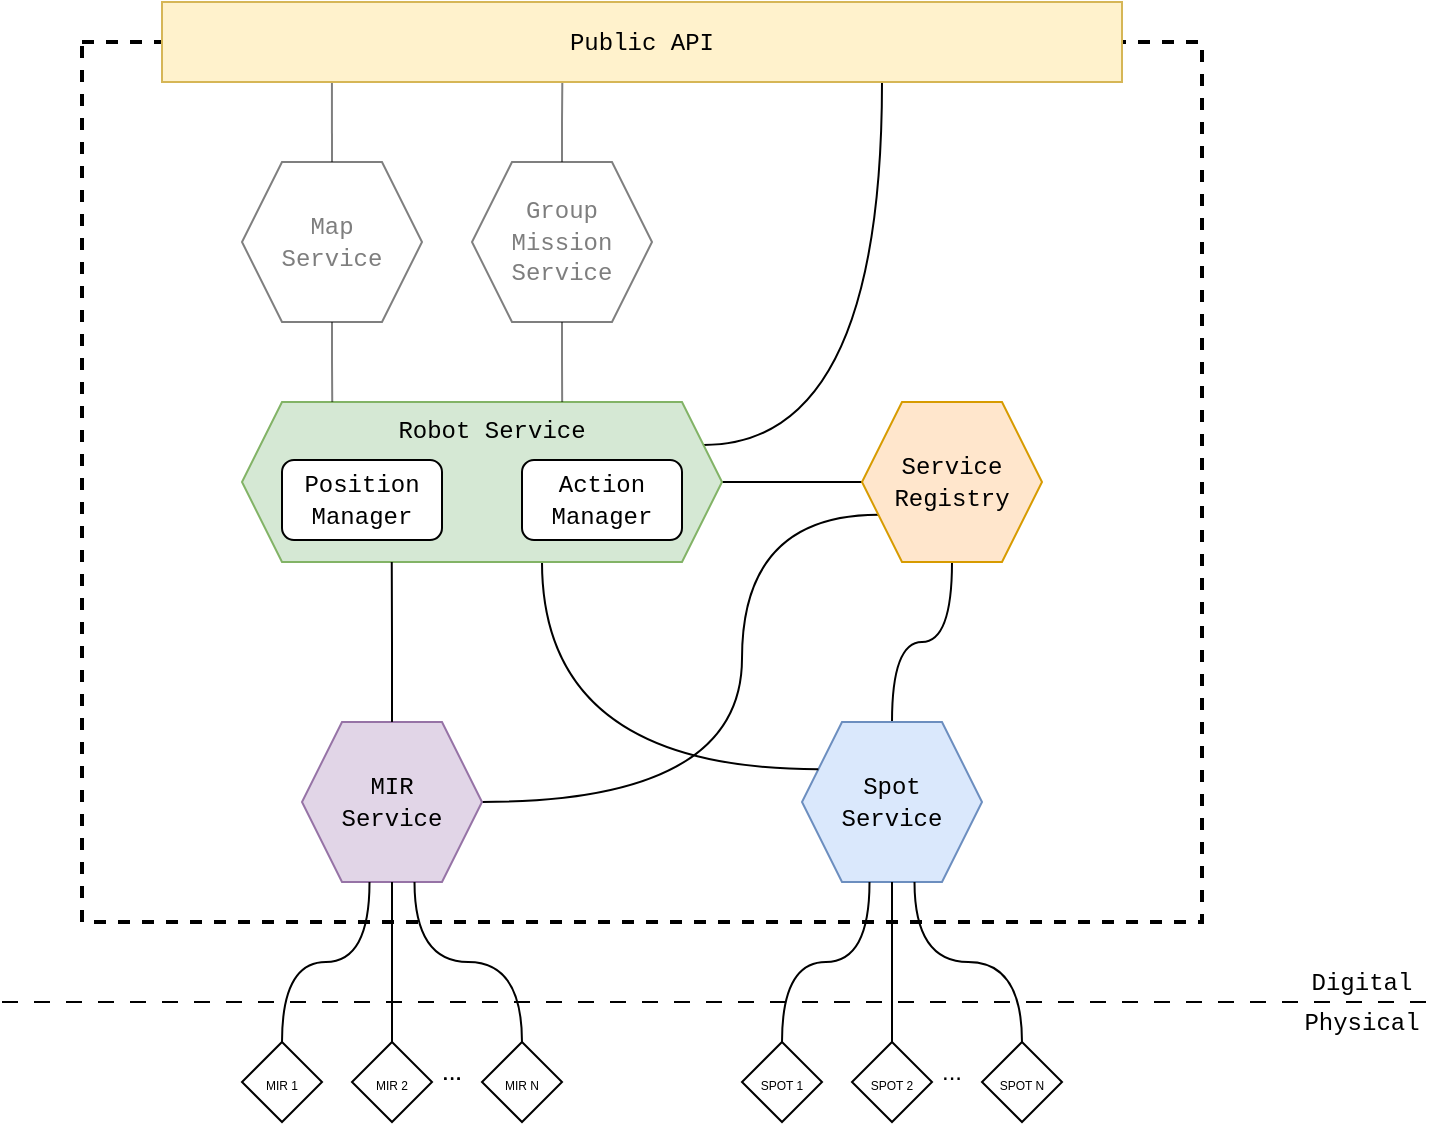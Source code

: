 <mxfile version="26.0.16">
  <diagram name="Pagina-1" id="q0dWU3GEq5jUtGSzfW-d">
    <mxGraphModel dx="1185" dy="626" grid="1" gridSize="10" guides="1" tooltips="1" connect="1" arrows="1" fold="1" page="1" pageScale="1" pageWidth="827" pageHeight="1169" math="0" shadow="0">
      <root>
        <mxCell id="0" />
        <mxCell id="1" parent="0" />
        <mxCell id="ojFCDxmx5VOatYl41Mf3-44" value="" style="rounded=0;whiteSpace=wrap;html=1;fillColor=none;dashed=1;strokeWidth=2;" vertex="1" parent="1">
          <mxGeometry x="40" y="60" width="560" height="440" as="geometry" />
        </mxCell>
        <mxCell id="ojFCDxmx5VOatYl41Mf3-42" style="edgeStyle=orthogonalEdgeStyle;rounded=0;orthogonalLoop=1;jettySize=auto;html=1;exitX=1;exitY=0.5;exitDx=0;exitDy=0;entryX=0;entryY=0.75;entryDx=0;entryDy=0;curved=1;endArrow=none;startFill=0;" edge="1" parent="1" source="ojFCDxmx5VOatYl41Mf3-1" target="ojFCDxmx5VOatYl41Mf3-3">
          <mxGeometry relative="1" as="geometry">
            <Array as="points">
              <mxPoint x="370" y="440" />
              <mxPoint x="370" y="296" />
            </Array>
          </mxGeometry>
        </mxCell>
        <mxCell id="ojFCDxmx5VOatYl41Mf3-1" value="&lt;font face=&quot;Courier New&quot;&gt;MIR&lt;br&gt;Service&lt;/font&gt;" style="shape=hexagon;perimeter=hexagonPerimeter2;whiteSpace=wrap;html=1;fixedSize=1;fillColor=#e1d5e7;strokeColor=#9673a6;" vertex="1" parent="1">
          <mxGeometry x="150" y="400" width="90" height="80" as="geometry" />
        </mxCell>
        <mxCell id="ojFCDxmx5VOatYl41Mf3-29" style="edgeStyle=orthogonalEdgeStyle;rounded=0;orthogonalLoop=1;jettySize=auto;html=1;exitX=0.5;exitY=0;exitDx=0;exitDy=0;entryX=0.5;entryY=1;entryDx=0;entryDy=0;curved=1;endArrow=none;startFill=0;" edge="1" parent="1" source="ojFCDxmx5VOatYl41Mf3-2" target="ojFCDxmx5VOatYl41Mf3-3">
          <mxGeometry relative="1" as="geometry" />
        </mxCell>
        <mxCell id="ojFCDxmx5VOatYl41Mf3-2" value="&lt;font face=&quot;Courier New&quot;&gt;Spot&lt;br&gt;Service&lt;/font&gt;" style="shape=hexagon;perimeter=hexagonPerimeter2;whiteSpace=wrap;html=1;fixedSize=1;fillColor=#dae8fc;strokeColor=#6c8ebf;" vertex="1" parent="1">
          <mxGeometry x="400" y="400" width="90" height="80" as="geometry" />
        </mxCell>
        <mxCell id="ojFCDxmx5VOatYl41Mf3-27" style="edgeStyle=orthogonalEdgeStyle;rounded=0;orthogonalLoop=1;jettySize=auto;html=1;exitX=0;exitY=0.5;exitDx=0;exitDy=0;entryX=1;entryY=0.5;entryDx=0;entryDy=0;endArrow=none;startFill=0;" edge="1" parent="1" source="ojFCDxmx5VOatYl41Mf3-3" target="ojFCDxmx5VOatYl41Mf3-4">
          <mxGeometry relative="1" as="geometry" />
        </mxCell>
        <mxCell id="ojFCDxmx5VOatYl41Mf3-3" value="&lt;font face=&quot;Courier New&quot;&gt;Service&lt;br&gt;Registry&lt;/font&gt;" style="shape=hexagon;perimeter=hexagonPerimeter2;whiteSpace=wrap;html=1;fixedSize=1;fillColor=#ffe6cc;strokeColor=#d79b00;" vertex="1" parent="1">
          <mxGeometry x="430" y="240" width="90" height="80" as="geometry" />
        </mxCell>
        <mxCell id="ojFCDxmx5VOatYl41Mf3-33" style="edgeStyle=orthogonalEdgeStyle;rounded=0;orthogonalLoop=1;jettySize=auto;html=1;exitX=0.625;exitY=1;exitDx=0;exitDy=0;entryX=0;entryY=0.25;entryDx=0;entryDy=0;curved=1;endArrow=none;startFill=0;" edge="1" parent="1" source="ojFCDxmx5VOatYl41Mf3-4" target="ojFCDxmx5VOatYl41Mf3-2">
          <mxGeometry relative="1" as="geometry">
            <Array as="points">
              <mxPoint x="270" y="424" />
            </Array>
          </mxGeometry>
        </mxCell>
        <mxCell id="ojFCDxmx5VOatYl41Mf3-43" style="edgeStyle=orthogonalEdgeStyle;rounded=0;orthogonalLoop=1;jettySize=auto;html=1;exitX=1;exitY=0.25;exitDx=0;exitDy=0;entryX=0.75;entryY=1;entryDx=0;entryDy=0;curved=1;endArrow=none;startFill=0;" edge="1" parent="1" source="ojFCDxmx5VOatYl41Mf3-4" target="ojFCDxmx5VOatYl41Mf3-10">
          <mxGeometry relative="1" as="geometry">
            <Array as="points">
              <mxPoint x="440" y="262" />
            </Array>
          </mxGeometry>
        </mxCell>
        <mxCell id="ojFCDxmx5VOatYl41Mf3-4" value="" style="shape=hexagon;perimeter=hexagonPerimeter2;whiteSpace=wrap;html=1;fixedSize=1;fillColor=#d5e8d4;strokeColor=#82b366;" vertex="1" parent="1">
          <mxGeometry x="120" y="240" width="240" height="80" as="geometry" />
        </mxCell>
        <mxCell id="ojFCDxmx5VOatYl41Mf3-5" value="&lt;font face=&quot;Courier New&quot;&gt;Position&lt;br&gt;Manager&lt;/font&gt;" style="rounded=1;whiteSpace=wrap;html=1;" vertex="1" parent="1">
          <mxGeometry x="140" y="269" width="80" height="40" as="geometry" />
        </mxCell>
        <mxCell id="ojFCDxmx5VOatYl41Mf3-6" value="&lt;font face=&quot;Courier New&quot;&gt;Action&lt;br&gt;Manager&lt;/font&gt;" style="rounded=1;whiteSpace=wrap;html=1;" vertex="1" parent="1">
          <mxGeometry x="260" y="269" width="80" height="40" as="geometry" />
        </mxCell>
        <mxCell id="ojFCDxmx5VOatYl41Mf3-7" value="&lt;font face=&quot;Courier New&quot;&gt;Map&lt;br&gt;Service&lt;/font&gt;" style="shape=hexagon;perimeter=hexagonPerimeter2;whiteSpace=wrap;html=1;fixedSize=1;opacity=50;textOpacity=50;" vertex="1" parent="1">
          <mxGeometry x="120" y="120" width="90" height="80" as="geometry" />
        </mxCell>
        <mxCell id="ojFCDxmx5VOatYl41Mf3-8" value="&lt;font face=&quot;Courier New&quot;&gt;Group&lt;br&gt;Mission&lt;br&gt;Service&lt;/font&gt;" style="shape=hexagon;perimeter=hexagonPerimeter2;whiteSpace=wrap;html=1;fixedSize=1;opacity=50;textOpacity=50;" vertex="1" parent="1">
          <mxGeometry x="235" y="120" width="90" height="80" as="geometry" />
        </mxCell>
        <mxCell id="ojFCDxmx5VOatYl41Mf3-9" value="&lt;font face=&quot;Courier New&quot;&gt;Robot Service&lt;/font&gt;" style="text;html=1;align=center;verticalAlign=middle;whiteSpace=wrap;rounded=0;" vertex="1" parent="1">
          <mxGeometry x="195" y="244" width="100" height="20" as="geometry" />
        </mxCell>
        <mxCell id="ojFCDxmx5VOatYl41Mf3-17" style="edgeStyle=orthogonalEdgeStyle;rounded=0;orthogonalLoop=1;jettySize=auto;html=1;exitX=0.5;exitY=0;exitDx=0;exitDy=0;entryX=0.375;entryY=1;entryDx=0;entryDy=0;endArrow=none;startFill=0;curved=1;" edge="1" parent="1" source="ojFCDxmx5VOatYl41Mf3-11" target="ojFCDxmx5VOatYl41Mf3-1">
          <mxGeometry relative="1" as="geometry" />
        </mxCell>
        <mxCell id="ojFCDxmx5VOatYl41Mf3-11" value="&lt;font style=&quot;font-size: 6px;&quot;&gt;MIR 1&lt;/font&gt;" style="rhombus;whiteSpace=wrap;html=1;" vertex="1" parent="1">
          <mxGeometry x="120" y="560" width="40" height="40" as="geometry" />
        </mxCell>
        <mxCell id="ojFCDxmx5VOatYl41Mf3-18" style="edgeStyle=orthogonalEdgeStyle;rounded=0;orthogonalLoop=1;jettySize=auto;html=1;exitX=0.5;exitY=0;exitDx=0;exitDy=0;entryX=0.5;entryY=1;entryDx=0;entryDy=0;curved=1;endArrow=none;startFill=0;" edge="1" parent="1" source="ojFCDxmx5VOatYl41Mf3-12" target="ojFCDxmx5VOatYl41Mf3-1">
          <mxGeometry relative="1" as="geometry" />
        </mxCell>
        <mxCell id="ojFCDxmx5VOatYl41Mf3-12" value="&lt;font style=&quot;font-size: 6px;&quot;&gt;MIR 2&lt;/font&gt;" style="rhombus;whiteSpace=wrap;html=1;" vertex="1" parent="1">
          <mxGeometry x="175" y="560" width="40" height="40" as="geometry" />
        </mxCell>
        <mxCell id="ojFCDxmx5VOatYl41Mf3-19" style="edgeStyle=orthogonalEdgeStyle;rounded=0;orthogonalLoop=1;jettySize=auto;html=1;exitX=0.5;exitY=0;exitDx=0;exitDy=0;entryX=0.625;entryY=1;entryDx=0;entryDy=0;curved=1;endArrow=none;startFill=0;" edge="1" parent="1" source="ojFCDxmx5VOatYl41Mf3-13" target="ojFCDxmx5VOatYl41Mf3-1">
          <mxGeometry relative="1" as="geometry" />
        </mxCell>
        <mxCell id="ojFCDxmx5VOatYl41Mf3-13" value="&lt;font style=&quot;font-size: 6px;&quot;&gt;MIR N&lt;/font&gt;" style="rhombus;whiteSpace=wrap;html=1;" vertex="1" parent="1">
          <mxGeometry x="240" y="560" width="40" height="40" as="geometry" />
        </mxCell>
        <mxCell id="ojFCDxmx5VOatYl41Mf3-23" style="edgeStyle=orthogonalEdgeStyle;rounded=0;orthogonalLoop=1;jettySize=auto;html=1;exitX=0.5;exitY=0;exitDx=0;exitDy=0;entryX=0.375;entryY=1;entryDx=0;entryDy=0;curved=1;endArrow=none;startFill=0;" edge="1" parent="1" source="ojFCDxmx5VOatYl41Mf3-14" target="ojFCDxmx5VOatYl41Mf3-2">
          <mxGeometry relative="1" as="geometry" />
        </mxCell>
        <mxCell id="ojFCDxmx5VOatYl41Mf3-14" value="&lt;font style=&quot;font-size: 6px;&quot;&gt;SPOT 1&lt;/font&gt;" style="rhombus;whiteSpace=wrap;html=1;" vertex="1" parent="1">
          <mxGeometry x="370" y="560" width="40" height="40" as="geometry" />
        </mxCell>
        <mxCell id="ojFCDxmx5VOatYl41Mf3-24" style="edgeStyle=orthogonalEdgeStyle;rounded=0;orthogonalLoop=1;jettySize=auto;html=1;exitX=0.5;exitY=0;exitDx=0;exitDy=0;entryX=0.5;entryY=1;entryDx=0;entryDy=0;curved=1;endArrow=none;startFill=0;" edge="1" parent="1" source="ojFCDxmx5VOatYl41Mf3-15" target="ojFCDxmx5VOatYl41Mf3-2">
          <mxGeometry relative="1" as="geometry" />
        </mxCell>
        <mxCell id="ojFCDxmx5VOatYl41Mf3-15" value="&lt;font style=&quot;font-size: 6px;&quot;&gt;SPOT 2&lt;/font&gt;" style="rhombus;whiteSpace=wrap;html=1;" vertex="1" parent="1">
          <mxGeometry x="425" y="560" width="40" height="40" as="geometry" />
        </mxCell>
        <mxCell id="ojFCDxmx5VOatYl41Mf3-25" style="edgeStyle=orthogonalEdgeStyle;rounded=0;orthogonalLoop=1;jettySize=auto;html=1;exitX=0.5;exitY=0;exitDx=0;exitDy=0;entryX=0.625;entryY=1;entryDx=0;entryDy=0;curved=1;endArrow=none;startFill=0;" edge="1" parent="1" source="ojFCDxmx5VOatYl41Mf3-16" target="ojFCDxmx5VOatYl41Mf3-2">
          <mxGeometry relative="1" as="geometry" />
        </mxCell>
        <mxCell id="ojFCDxmx5VOatYl41Mf3-16" value="&lt;font style=&quot;font-size: 6px;&quot;&gt;SPOT N&lt;/font&gt;" style="rhombus;whiteSpace=wrap;html=1;" vertex="1" parent="1">
          <mxGeometry x="490" y="560" width="40" height="40" as="geometry" />
        </mxCell>
        <mxCell id="ojFCDxmx5VOatYl41Mf3-20" value="..." style="text;html=1;align=center;verticalAlign=middle;whiteSpace=wrap;rounded=0;" vertex="1" parent="1">
          <mxGeometry x="220" y="570" width="10" height="10" as="geometry" />
        </mxCell>
        <mxCell id="ojFCDxmx5VOatYl41Mf3-21" value="..." style="text;html=1;align=center;verticalAlign=middle;whiteSpace=wrap;rounded=0;" vertex="1" parent="1">
          <mxGeometry x="470" y="570" width="10" height="10" as="geometry" />
        </mxCell>
        <mxCell id="ojFCDxmx5VOatYl41Mf3-22" value="..." style="text;html=1;align=center;verticalAlign=middle;whiteSpace=wrap;rounded=0;" vertex="1" parent="1">
          <mxGeometry x="220" y="570" width="10" height="10" as="geometry" />
        </mxCell>
        <mxCell id="ojFCDxmx5VOatYl41Mf3-37" style="edgeStyle=orthogonalEdgeStyle;rounded=0;orthogonalLoop=1;jettySize=auto;html=1;exitX=0.5;exitY=1;exitDx=0;exitDy=0;entryX=0.188;entryY=0;entryDx=0;entryDy=0;entryPerimeter=0;endArrow=none;startFill=0;opacity=50;" edge="1" parent="1" source="ojFCDxmx5VOatYl41Mf3-7" target="ojFCDxmx5VOatYl41Mf3-4">
          <mxGeometry relative="1" as="geometry" />
        </mxCell>
        <mxCell id="ojFCDxmx5VOatYl41Mf3-38" style="edgeStyle=orthogonalEdgeStyle;rounded=0;orthogonalLoop=1;jettySize=auto;html=1;exitX=0.5;exitY=1;exitDx=0;exitDy=0;entryX=0.667;entryY=0;entryDx=0;entryDy=0;entryPerimeter=0;endArrow=none;startFill=0;opacity=50;" edge="1" parent="1" source="ojFCDxmx5VOatYl41Mf3-8" target="ojFCDxmx5VOatYl41Mf3-4">
          <mxGeometry relative="1" as="geometry" />
        </mxCell>
        <mxCell id="ojFCDxmx5VOatYl41Mf3-39" style="edgeStyle=orthogonalEdgeStyle;rounded=0;orthogonalLoop=1;jettySize=auto;html=1;exitX=0.5;exitY=0;exitDx=0;exitDy=0;entryX=0.417;entryY=1;entryDx=0;entryDy=0;entryPerimeter=0;endArrow=none;startFill=0;opacity=50;" edge="1" parent="1" source="ojFCDxmx5VOatYl41Mf3-8" target="ojFCDxmx5VOatYl41Mf3-10">
          <mxGeometry relative="1" as="geometry" />
        </mxCell>
        <mxCell id="ojFCDxmx5VOatYl41Mf3-40" style="edgeStyle=orthogonalEdgeStyle;rounded=0;orthogonalLoop=1;jettySize=auto;html=1;exitX=0.5;exitY=0;exitDx=0;exitDy=0;entryX=0.177;entryY=1;entryDx=0;entryDy=0;entryPerimeter=0;endArrow=none;startFill=0;opacity=50;" edge="1" parent="1" source="ojFCDxmx5VOatYl41Mf3-7" target="ojFCDxmx5VOatYl41Mf3-10">
          <mxGeometry relative="1" as="geometry" />
        </mxCell>
        <mxCell id="ojFCDxmx5VOatYl41Mf3-41" style="edgeStyle=orthogonalEdgeStyle;rounded=0;orthogonalLoop=1;jettySize=auto;html=1;exitX=0.5;exitY=0;exitDx=0;exitDy=0;entryX=0.312;entryY=1;entryDx=0;entryDy=0;entryPerimeter=0;endArrow=none;startFill=0;" edge="1" parent="1" source="ojFCDxmx5VOatYl41Mf3-1" target="ojFCDxmx5VOatYl41Mf3-4">
          <mxGeometry relative="1" as="geometry" />
        </mxCell>
        <mxCell id="ojFCDxmx5VOatYl41Mf3-10" value="&lt;font face=&quot;Courier New&quot;&gt;Public API&lt;/font&gt;" style="rounded=0;whiteSpace=wrap;html=1;fillColor=#fff2cc;strokeColor=#d6b656;" vertex="1" parent="1">
          <mxGeometry x="80" y="40" width="480" height="40" as="geometry" />
        </mxCell>
        <mxCell id="ojFCDxmx5VOatYl41Mf3-45" value="" style="endArrow=none;dashed=1;html=1;rounded=0;dashPattern=8 8;strokeWidth=1;" edge="1" parent="1">
          <mxGeometry width="50" height="50" relative="1" as="geometry">
            <mxPoint y="540" as="sourcePoint" />
            <mxPoint x="640" y="540" as="targetPoint" />
          </mxGeometry>
        </mxCell>
        <mxCell id="ojFCDxmx5VOatYl41Mf3-46" value="" style="endArrow=none;dashed=1;html=1;rounded=0;dashPattern=8 8;strokeWidth=1;" edge="1" parent="1">
          <mxGeometry width="50" height="50" relative="1" as="geometry">
            <mxPoint y="540" as="sourcePoint" />
            <mxPoint x="720" y="540" as="targetPoint" />
          </mxGeometry>
        </mxCell>
        <mxCell id="ojFCDxmx5VOatYl41Mf3-47" value="&lt;font face=&quot;Courier New&quot;&gt;Digital&lt;/font&gt;" style="text;html=1;align=center;verticalAlign=middle;whiteSpace=wrap;rounded=0;" vertex="1" parent="1">
          <mxGeometry x="650" y="520" width="60" height="20" as="geometry" />
        </mxCell>
        <mxCell id="ojFCDxmx5VOatYl41Mf3-48" value="&lt;font face=&quot;Courier New&quot;&gt;Physical&lt;/font&gt;" style="text;html=1;align=center;verticalAlign=middle;whiteSpace=wrap;rounded=0;" vertex="1" parent="1">
          <mxGeometry x="650" y="540" width="60" height="20" as="geometry" />
        </mxCell>
      </root>
    </mxGraphModel>
  </diagram>
</mxfile>
